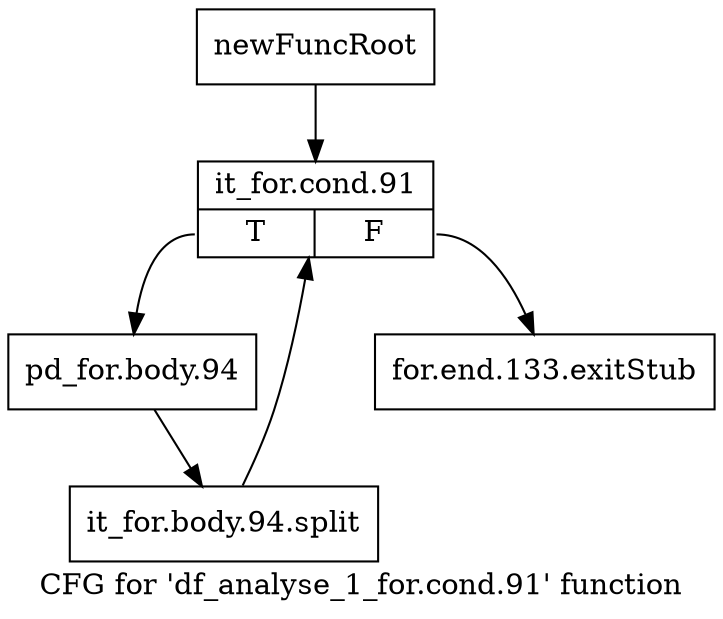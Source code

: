 digraph "CFG for 'df_analyse_1_for.cond.91' function" {
	label="CFG for 'df_analyse_1_for.cond.91' function";

	Node0xaaced50 [shape=record,label="{newFuncRoot}"];
	Node0xaaced50 -> Node0xaacedf0;
	Node0xaaceda0 [shape=record,label="{for.end.133.exitStub}"];
	Node0xaacedf0 [shape=record,label="{it_for.cond.91|{<s0>T|<s1>F}}"];
	Node0xaacedf0:s0 -> Node0xaacee40;
	Node0xaacedf0:s1 -> Node0xaaceda0;
	Node0xaacee40 [shape=record,label="{pd_for.body.94}"];
	Node0xaacee40 -> Node0xdc45190;
	Node0xdc45190 [shape=record,label="{it_for.body.94.split}"];
	Node0xdc45190 -> Node0xaacedf0;
}
